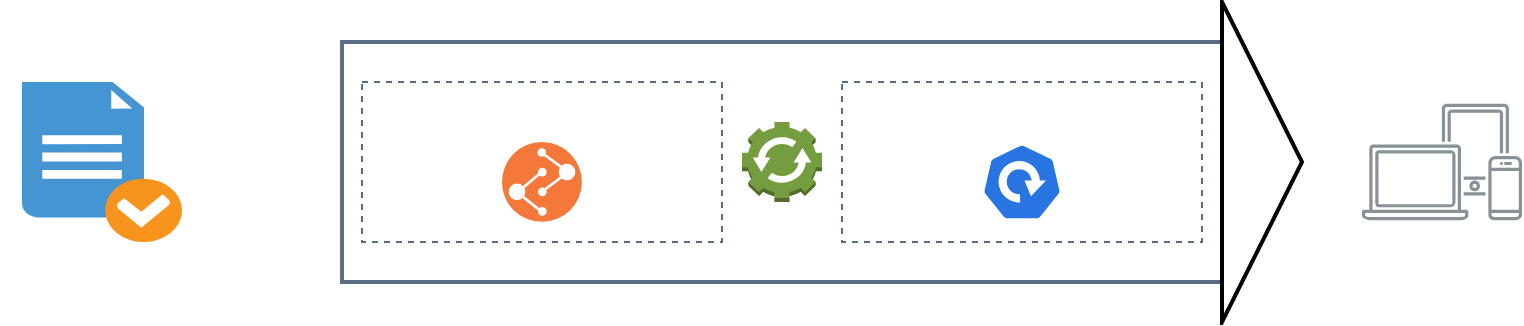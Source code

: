 <mxfile version="20.0.0" type="github">
  <diagram id="2y3gFhWsURK6tQSYoNL8" name="Page-1">
    <mxGraphModel dx="946" dy="557" grid="1" gridSize="10" guides="1" tooltips="1" connect="1" arrows="1" fold="1" page="1" pageScale="1" pageWidth="827" pageHeight="1169" math="0" shadow="0">
      <root>
        <mxCell id="0" />
        <mxCell id="1" parent="0" />
        <mxCell id="JgV9Ua26fCHldO7we2_E-1" value="产品设计文档" style="shadow=0;dashed=0;html=1;strokeColor=none;fillColor=#4495D1;labelPosition=center;verticalLabelPosition=bottom;verticalAlign=top;align=center;outlineConnect=0;shape=mxgraph.veeam.checked_doc;fontColor=#FFFFFF;fontSize=17;" vertex="1" parent="1">
          <mxGeometry x="40" y="180" width="80" height="80" as="geometry" />
        </mxCell>
        <mxCell id="JgV9Ua26fCHldO7we2_E-3" value="产品" style="sketch=0;outlineConnect=0;gradientColor=none;fontColor=#FFFFFF;strokeColor=none;fillColor=#879196;dashed=0;verticalLabelPosition=bottom;verticalAlign=top;align=center;html=1;fontSize=17;fontStyle=0;aspect=fixed;shape=mxgraph.aws4.illustration_devices;pointerEvents=1" vertex="1" parent="1">
          <mxGeometry x="710" y="180" width="80" height="80" as="geometry" />
        </mxCell>
        <mxCell id="JgV9Ua26fCHldO7we2_E-4" value="流水线" style="fillColor=none;strokeColor=#5A6C86;verticalAlign=top;fontStyle=1;fontColor=#FFFFFF;fontSize=17;strokeWidth=2;" vertex="1" parent="1">
          <mxGeometry x="200" y="160" width="440" height="120" as="geometry" />
        </mxCell>
        <mxCell id="JgV9Ua26fCHldO7we2_E-5" value="CI" style="fillColor=none;strokeColor=#5A6C86;dashed=1;verticalAlign=top;fontStyle=1;fontColor=#FFFFFF;fontSize=17;" vertex="1" parent="1">
          <mxGeometry x="210" y="180" width="180" height="80" as="geometry" />
        </mxCell>
        <mxCell id="JgV9Ua26fCHldO7we2_E-6" value="CD" style="fillColor=none;strokeColor=#5A6C86;dashed=1;verticalAlign=top;fontStyle=1;fontColor=#FFFFFF;fontSize=17;" vertex="1" parent="1">
          <mxGeometry x="450" y="180" width="180" height="80" as="geometry" />
        </mxCell>
        <mxCell id="JgV9Ua26fCHldO7we2_E-7" value="" style="aspect=fixed;perimeter=ellipsePerimeter;html=1;align=center;shadow=0;dashed=0;fontColor=#FFFFFF;labelBackgroundColor=#ffffff;fontSize=17;spacingTop=3;image;image=img/lib/ibm/devops/build_test.svg;" vertex="1" parent="1">
          <mxGeometry x="280" y="210" width="40" height="40" as="geometry" />
        </mxCell>
        <mxCell id="JgV9Ua26fCHldO7we2_E-8" value="" style="sketch=0;html=1;dashed=0;whitespace=wrap;fillColor=#2875E2;strokeColor=#ffffff;points=[[0.005,0.63,0],[0.1,0.2,0],[0.9,0.2,0],[0.5,0,0],[0.995,0.63,0],[0.72,0.99,0],[0.5,1,0],[0.28,0.99,0]];shape=mxgraph.kubernetes.icon;prIcon=deploy;fontSize=17;fontColor=#FFFFFF;" vertex="1" parent="1">
          <mxGeometry x="520" y="210" width="40" height="40" as="geometry" />
        </mxCell>
        <mxCell id="JgV9Ua26fCHldO7we2_E-9" value="" style="outlineConnect=0;dashed=0;verticalLabelPosition=bottom;verticalAlign=top;align=center;html=1;shape=mxgraph.aws3.automation;fillColor=#759C3E;gradientColor=none;fontSize=17;fontColor=#FFFFFF;" vertex="1" parent="1">
          <mxGeometry x="400" y="200" width="40" height="40" as="geometry" />
        </mxCell>
        <mxCell id="JgV9Ua26fCHldO7we2_E-10" value="" style="triangle;whiteSpace=wrap;html=1;fontSize=17;fontColor=#FFFFFF;fillColor=none;strokeWidth=2;" vertex="1" parent="1">
          <mxGeometry x="640" y="140" width="40" height="160" as="geometry" />
        </mxCell>
      </root>
    </mxGraphModel>
  </diagram>
</mxfile>
